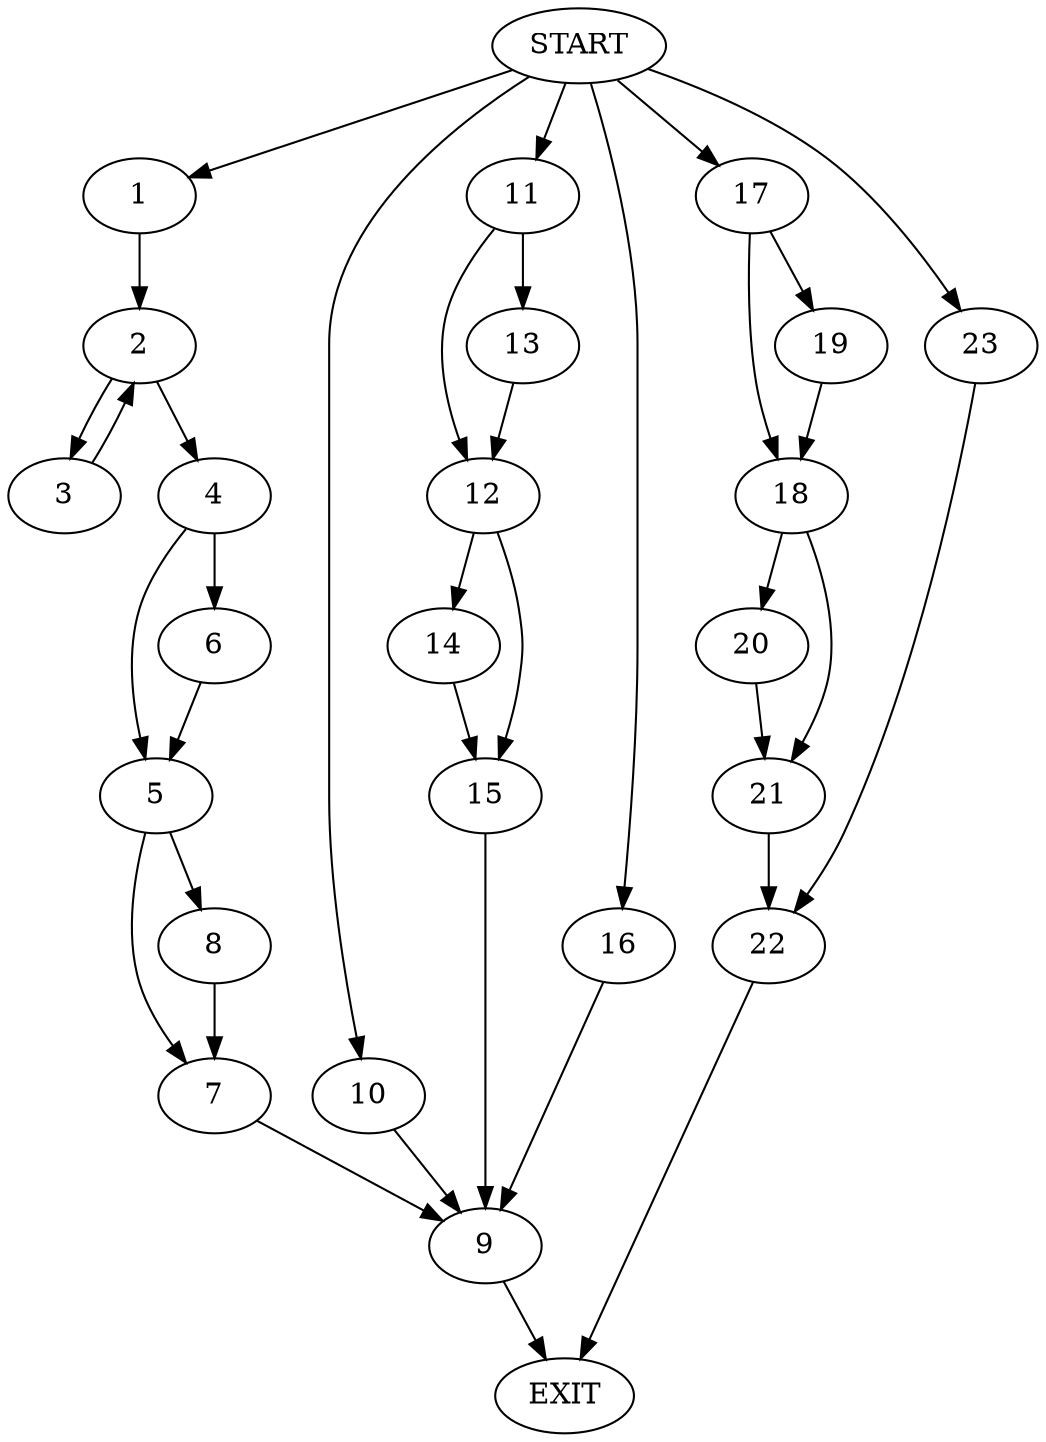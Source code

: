 digraph {
0 [label="START"]
24 [label="EXIT"]
0 -> 1
1 -> 2
2 -> 3
2 -> 4
3 -> 2
4 -> 5
4 -> 6
5 -> 7
5 -> 8
6 -> 5
7 -> 9
8 -> 7
9 -> 24
0 -> 10
10 -> 9
0 -> 11
11 -> 12
11 -> 13
12 -> 14
12 -> 15
13 -> 12
14 -> 15
15 -> 9
0 -> 16
16 -> 9
0 -> 17
17 -> 18
17 -> 19
18 -> 20
18 -> 21
19 -> 18
20 -> 21
21 -> 22
22 -> 24
0 -> 23
23 -> 22
}
